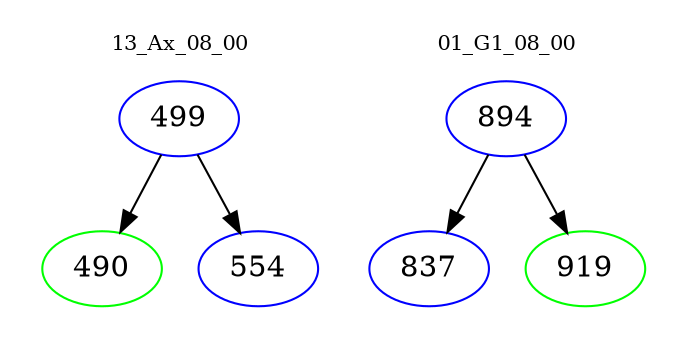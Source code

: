 digraph{
subgraph cluster_0 {
color = white
label = "13_Ax_08_00";
fontsize=10;
T0_499 [label="499", color="blue"]
T0_499 -> T0_490 [color="black"]
T0_490 [label="490", color="green"]
T0_499 -> T0_554 [color="black"]
T0_554 [label="554", color="blue"]
}
subgraph cluster_1 {
color = white
label = "01_G1_08_00";
fontsize=10;
T1_894 [label="894", color="blue"]
T1_894 -> T1_837 [color="black"]
T1_837 [label="837", color="blue"]
T1_894 -> T1_919 [color="black"]
T1_919 [label="919", color="green"]
}
}
